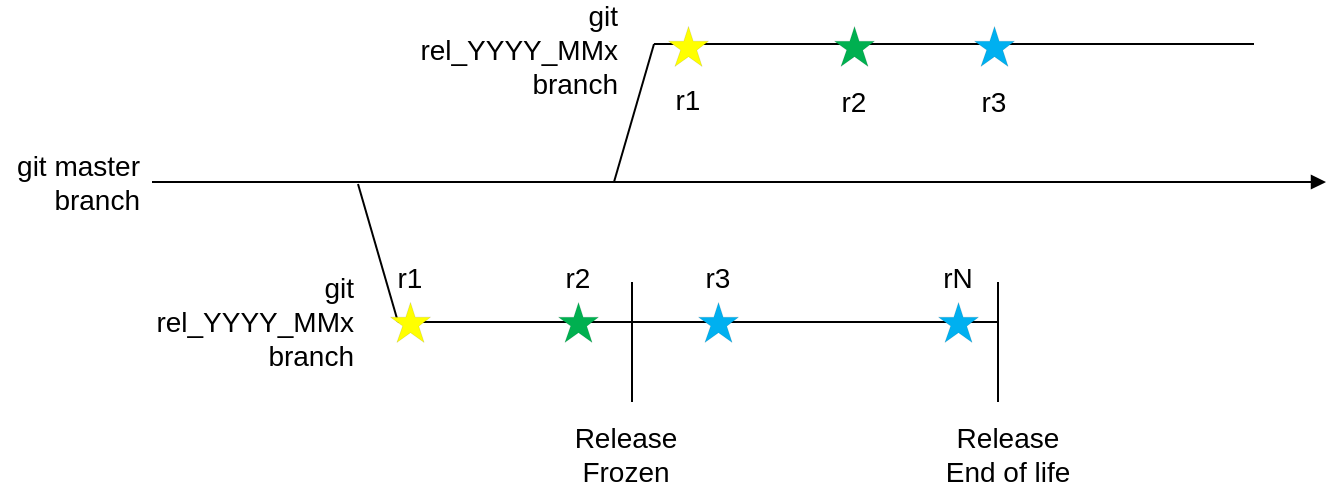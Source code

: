 <mxfile version="10.5.0" type="device"><diagram name="Page-1" id="0"><mxGraphModel dx="1076" dy="654" grid="1" gridSize="10" guides="1" tooltips="1" connect="1" arrows="1" fold="1" page="1" pageScale="1" pageWidth="850" pageHeight="1100" math="0" shadow="0"><root><mxCell id="0"/><mxCell id="1" parent="0"/><mxCell id="2" value="&lt;p style=&quot;margin: 0px; text-indent: 0px; direction: ltr; font-size: 14px;&quot;&gt;&lt;font style=&quot;font-size: 14px; color: rgb(0, 0, 0); direction: ltr; letter-spacing: 0px; line-height: 120%; opacity: 1;&quot;&gt;git master branch&lt;br style=&quot;font-size: 14px;&quot;&gt;&lt;/font&gt;&lt;/p&gt;" style="verticalAlign=middle;align=right;vsdxID=2;fillColor=none;gradientColor=none;shape=stencil(nZBLDoAgDERP0z3SIyjew0SURgSD+Lu9kMZoXLhwN9O+tukAlrNpJg1SzDH4QW/URgNYgZTkjA4UkwJUgGXng+6DX1zLfmoymdXo17xh5zmRJ6Q42BWCfc2oJfdAr+Yv+AP9Cb7OJ3H/2JG1HNGz/84klThPVCc=);strokeColor=none;labelBackgroundColor=none;rounded=0;html=1;whiteSpace=wrap;fontFamily=Helvetica;fontSize=14;" parent="1" vertex="1"><mxGeometry x="3" y="89" width="72" height="26" as="geometry"/></mxCell><mxCell id="3" value="&lt;p style=&quot;margin: 0px; text-indent: 0px; direction: ltr; font-size: 14px;&quot;&gt;&lt;font style=&quot;font-size: 14px; color: rgb(0, 0, 0); direction: ltr; letter-spacing: 0px; line-height: 120%; opacity: 1;&quot;&gt;git rel_YYYY_MMx&lt;br style=&quot;font-size: 14px;&quot;&gt; branch&lt;br style=&quot;font-size: 14px;&quot;&gt;&lt;/font&gt;&lt;/p&gt;" style="verticalAlign=middle;align=right;vsdxID=4;fillColor=none;gradientColor=none;shape=stencil(nZBLDoAgDERP0z3SIyjew0SURgSD+Lu9kMZoXLhwN9O+tukAlrNpJg1SzDH4QW/URgNYgZTkjA4UkwJUgGXng+6DX1zLfmoymdXo17xh5zmRJ6Q42BWCfc2oJfdAr+Yv+AP9Cb7OJ3H/2JG1HNGz/84klThPVCc=);strokeColor=none;flipV=1;labelBackgroundColor=none;rounded=0;html=1;whiteSpace=wrap;fontFamily=Helvetica;fontSize=14;" parent="1" vertex="1"><mxGeometry x="66" y="159" width="116" height="26" as="geometry"/></mxCell><mxCell id="4" value="&lt;p style=&quot;margin: 0px; text-indent: 0px; direction: ltr; font-size: 14px;&quot;&gt;&lt;font style=&quot;font-size: 14px; color: rgb(0, 0, 0); direction: ltr; letter-spacing: 0px; line-height: 120%; opacity: 1;&quot;&gt;git rel_YYYY_MMx&lt;br style=&quot;font-size: 14px;&quot;&gt; branch&lt;br style=&quot;font-size: 14px;&quot;&gt;&lt;/font&gt;&lt;/p&gt;" style="verticalAlign=middle;align=right;vsdxID=6;fillColor=none;gradientColor=none;shape=stencil(nZBLDoAgDERP0z3SIyjew0SURgSD+Lu9kMZoXLhwN9O+tukAlrNpJg1SzDH4QW/URgNYgZTkjA4UkwJUgGXng+6DX1zLfmoymdXo17xh5zmRJ6Q42BWCfc2oJfdAr+Yv+AP9Cb7OJ3H/2JG1HNGz/84klThPVCc=);strokeColor=none;labelBackgroundColor=none;rounded=0;html=1;whiteSpace=wrap;fontFamily=Helvetica;fontSize=14;" parent="1" vertex="1"><mxGeometry x="198" y="23" width="116" height="26" as="geometry"/></mxCell><mxCell id="33" style="vsdxID=8;edgeStyle=none;startArrow=none;endArrow=none;startSize=5;endSize=5;spacingTop=0;spacingBottom=0;spacingLeft=0;spacingRight=0;verticalAlign=middle;html=1;labelBackgroundColor=#ffffff;rounded=0;fontFamily=Helvetica;fontSize=13;" parent="1" edge="1"><mxGeometry relative="1" as="geometry"><mxPoint as="offset"/><Array as="points"/><mxPoint x="202" y="172" as="sourcePoint"/><mxPoint x="502" y="172" as="targetPoint"/></mxGeometry></mxCell><mxCell id="32" style="vsdxID=7;edgeStyle=none;startArrow=none;endArrow=none;startSize=5;endSize=5;spacingTop=0;spacingBottom=0;spacingLeft=0;spacingRight=0;verticalAlign=middle;html=1;labelBackgroundColor=#ffffff;rounded=0;fontFamily=Helvetica;fontSize=13;" parent="1" edge="1"><mxGeometry relative="1" as="geometry"><Array as="points"/><mxPoint x="182" y="103" as="sourcePoint"/><mxPoint x="202" y="172" as="targetPoint"/></mxGeometry></mxCell><mxCell id="5" value="" style="verticalAlign=middle;align=center;vsdxID=17;fillColor=#FFFF00;gradientColor=none;shape=stencil(vVPbcoMgEP0aHt0BkYvPafofTIPKlIqDtDF/HwxmGkxN05e+7Z49ezuwiO7GTg0alXgM3r3rozmEDtEXVJam77Q3IVqI7hHdNc7r1rvP/pD8Qc3M2fpwX3OFKeXhOaPEp+RRDlxckNdEVv4tRv1CloRc49if7rGFRiUQtlEXT4WazFh4F1Qwrs+msMq3uog9i8aqNguNR62HO3iZ0pr+ZiWW7/SAyQnIrUF/TCD4T3pFOge2EiwDF6LAIKqsMquB1P+lmKwAi6z9ddFnBBYMGH+gGYOaPl+cYqhWUkiQ9XbCLy8Sje+/3xhr0+ncxte3EqF0Z3R/Bg==);strokeColor=#000000;strokeWidth=0;labelBackgroundColor=none;rounded=0;html=1;whiteSpace=wrap;fontFamily=Helvetica;fontSize=13;" parent="1" vertex="1"><mxGeometry x="198" y="162" width="20" height="20" as="geometry"/></mxCell><mxCell id="6" value="&lt;font style=&quot;font-size: 14px; color: rgb(0, 0, 0); direction: ltr; letter-spacing: 0px; line-height: 120%; opacity: 1;&quot;&gt;r1&lt;br style=&quot;font-size: 14px;&quot;&gt;&lt;/font&gt;" style="verticalAlign=middle;align=center;vsdxID=19;fillColor=none;gradientColor=none;shape=stencil(nZBLDoAgDERP0z3SIyjew0SURgSD+Lu9kMZoXLhwN9O+tukAlrNpJg1SzDH4QW/URgNYgZTkjA4UkwJUgGXng+6DX1zLfmoymdXo17xh5zmRJ6Q42BWCfc2oJfdAr+Yv+AP9Cb7OJ3H/2JG1HNGz/84klThPVCc=);strokeColor=none;flipV=1;labelBackgroundColor=none;rounded=0;html=1;whiteSpace=wrap;fontFamily=Helvetica;fontSize=14;" parent="1" vertex="1"><mxGeometry x="188" y="140" width="40" height="20" as="geometry"/></mxCell><mxCell id="7" value="" style="verticalAlign=middle;align=center;vsdxID=20;fillColor=#00b050;gradientColor=none;shape=stencil(vVPbcoMgEP0aHt0BkYvPafofTIPKlIqDtDF/HwxmGkxN05e+7Z49ezuwiO7GTg0alXgM3r3rozmEDtEXVJam77Q3IVqI7hHdNc7r1rvP/pD8Qc3M2fpwX3OFKeXhOaPEp+RRDlxckNdEVv4tRv1CloRc49if7rGFRiUQtlEXT4WazFh4F1Qwrs+msMq3uog9i8aqNguNR62HO3iZ0pr+ZiWW7/SAyQnIrUF/TCD4T3pFOge2EiwDF6LAIKqsMquB1P+lmKwAi6z9ddFnBBYMGH+gGYOaPl+cYqhWUkiQ9XbCLy8Sje+/3xhr0+ncxte3EqF0Z3R/Bg==);strokeColor=#000000;strokeWidth=0;labelBackgroundColor=none;rounded=0;html=1;whiteSpace=wrap;fontFamily=Helvetica;fontSize=13;" parent="1" vertex="1"><mxGeometry x="282" y="162" width="20" height="20" as="geometry"/></mxCell><mxCell id="8" value="&lt;font style=&quot;font-size: 14px; color: rgb(0, 0, 0); direction: ltr; letter-spacing: 0px; line-height: 120%; opacity: 1;&quot;&gt;r2&lt;br style=&quot;font-size: 14px;&quot;&gt;&lt;/font&gt;" style="verticalAlign=middle;align=center;vsdxID=21;fillColor=none;gradientColor=none;shape=stencil(nZBLDoAgDERP0z3SIyjew0SURgSD+Lu9kMZoXLhwN9O+tukAlrNpJg1SzDH4QW/URgNYgZTkjA4UkwJUgGXng+6DX1zLfmoymdXo17xh5zmRJ6Q42BWCfc2oJfdAr+Yv+AP9Cb7OJ3H/2JG1HNGz/84klThPVCc=);strokeColor=none;flipV=1;labelBackgroundColor=none;rounded=0;html=1;whiteSpace=wrap;fontFamily=Helvetica;fontSize=14;" parent="1" vertex="1"><mxGeometry x="272" y="140" width="40" height="20" as="geometry"/></mxCell><mxCell id="9" value="" style="verticalAlign=middle;align=center;vsdxID=23;fillColor=#00b0f0;gradientColor=none;shape=stencil(vVPbcoMgEP0aHt0BkYvPafofTIPKlIqDtDF/HwxmGkxN05e+7Z49ezuwiO7GTg0alXgM3r3rozmEDtEXVJam77Q3IVqI7hHdNc7r1rvP/pD8Qc3M2fpwX3OFKeXhOaPEp+RRDlxckNdEVv4tRv1CloRc49if7rGFRiUQtlEXT4WazFh4F1Qwrs+msMq3uog9i8aqNguNR62HO3iZ0pr+ZiWW7/SAyQnIrUF/TCD4T3pFOge2EiwDF6LAIKqsMquB1P+lmKwAi6z9ddFnBBYMGH+gGYOaPl+cYqhWUkiQ9XbCLy8Sje+/3xhr0+ncxte3EqF0Z3R/Bg==);strokeColor=#000000;strokeWidth=0;labelBackgroundColor=none;rounded=0;html=1;whiteSpace=wrap;fontFamily=Helvetica;fontSize=13;" parent="1" vertex="1"><mxGeometry x="352" y="162" width="20" height="20" as="geometry"/></mxCell><mxCell id="10" value="&lt;font style=&quot;font-size: 14px; color: rgb(0, 0, 0); direction: ltr; letter-spacing: 0px; line-height: 120%; opacity: 1;&quot;&gt;r3&lt;br style=&quot;font-size: 14px;&quot;&gt;&lt;/font&gt;" style="verticalAlign=middle;align=center;vsdxID=24;fillColor=none;gradientColor=none;shape=stencil(nZBLDoAgDERP0z3SIyjew0SURgSD+Lu9kMZoXLhwN9O+tukAlrNpJg1SzDH4QW/URgNYgZTkjA4UkwJUgGXng+6DX1zLfmoymdXo17xh5zmRJ6Q42BWCfc2oJfdAr+Yv+AP9Cb7OJ3H/2JG1HNGz/84klThPVCc=);strokeColor=none;flipV=1;labelBackgroundColor=none;rounded=0;html=1;whiteSpace=wrap;fontFamily=Helvetica;fontSize=14;" parent="1" vertex="1"><mxGeometry x="342" y="140" width="40" height="20" as="geometry"/></mxCell><mxCell id="34" style="vsdxID=28;edgeStyle=none;startArrow=none;endArrow=none;startSize=5;endSize=5;spacingTop=0;spacingBottom=0;spacingLeft=0;spacingRight=0;verticalAlign=middle;html=1;labelBackgroundColor=#ffffff;rounded=0;fontFamily=Helvetica;fontSize=13;" parent="1" edge="1"><mxGeometry relative="1" as="geometry"><Array as="points"/><mxPoint x="502" y="212" as="sourcePoint"/><mxPoint x="502" y="152" as="targetPoint"/></mxGeometry></mxCell><mxCell id="35" style="vsdxID=30;edgeStyle=none;startArrow=none;endArrow=none;startSize=5;endSize=5;spacingTop=0;spacingBottom=0;spacingLeft=0;spacingRight=0;verticalAlign=middle;html=1;labelBackgroundColor=#ffffff;rounded=0;fontFamily=Helvetica;fontSize=13;" parent="1" edge="1"><mxGeometry relative="1" as="geometry"><Array as="points"/><mxPoint x="319" y="212" as="sourcePoint"/><mxPoint x="319" y="152" as="targetPoint"/></mxGeometry></mxCell><mxCell id="37" style="vsdxID=33;edgeStyle=none;startArrow=none;endArrow=none;startSize=5;endSize=5;spacingTop=0;spacingBottom=0;spacingLeft=0;spacingRight=0;verticalAlign=middle;html=1;labelBackgroundColor=#ffffff;rounded=0;fontFamily=Helvetica;fontSize=13;" parent="1" edge="1"><mxGeometry relative="1" as="geometry"><mxPoint as="offset"/><Array as="points"/><mxPoint x="330" y="33" as="sourcePoint"/><mxPoint x="630" y="33" as="targetPoint"/></mxGeometry></mxCell><mxCell id="36" style="vsdxID=32;edgeStyle=none;startArrow=none;endArrow=none;startSize=5;endSize=5;spacingTop=0;spacingBottom=0;spacingLeft=0;spacingRight=0;verticalAlign=middle;html=1;labelBackgroundColor=#ffffff;rounded=0;fontFamily=Helvetica;fontSize=13;" parent="1" edge="1"><mxGeometry relative="1" as="geometry"><Array as="points"/><mxPoint x="310" y="102" as="sourcePoint"/><mxPoint x="330" y="33" as="targetPoint"/></mxGeometry></mxCell><mxCell id="11" value="" style="verticalAlign=middle;align=center;vsdxID=26;fillColor=#00b0f0;gradientColor=none;shape=stencil(vVPbcoMgEP0aHt0BkYvPafofTIPKlIqDtDF/HwxmGkxN05e+7Z49ezuwiO7GTg0alXgM3r3rozmEDtEXVJam77Q3IVqI7hHdNc7r1rvP/pD8Qc3M2fpwX3OFKeXhOaPEp+RRDlxckNdEVv4tRv1CloRc49if7rGFRiUQtlEXT4WazFh4F1Qwrs+msMq3uog9i8aqNguNR62HO3iZ0pr+ZiWW7/SAyQnIrUF/TCD4T3pFOge2EiwDF6LAIKqsMquB1P+lmKwAi6z9ddFnBBYMGH+gGYOaPl+cYqhWUkiQ9XbCLy8Sje+/3xhr0+ncxte3EqF0Z3R/Bg==);strokeColor=#000000;strokeWidth=0;labelBackgroundColor=none;rounded=0;html=1;whiteSpace=wrap;fontFamily=Helvetica;fontSize=13;" parent="1" vertex="1"><mxGeometry x="472" y="162" width="20" height="20" as="geometry"/></mxCell><mxCell id="12" value="&lt;font style=&quot;font-size: 14px; color: rgb(0, 0, 0); direction: ltr; letter-spacing: 0px; line-height: 120%; opacity: 1;&quot;&gt;rN&lt;br style=&quot;font-size: 14px;&quot;&gt;&lt;/font&gt;" style="verticalAlign=middle;align=center;vsdxID=27;fillColor=none;gradientColor=none;shape=stencil(nZBLDoAgDERP0z3SIyjew0SURgSD+Lu9kMZoXLhwN9O+tukAlrNpJg1SzDH4QW/URgNYgZTkjA4UkwJUgGXng+6DX1zLfmoymdXo17xh5zmRJ6Q42BWCfc2oJfdAr+Yv+AP9Cb7OJ3H/2JG1HNGz/84klThPVCc=);strokeColor=none;flipV=1;labelBackgroundColor=none;rounded=0;html=1;whiteSpace=wrap;fontFamily=Helvetica;fontSize=14;" parent="1" vertex="1"><mxGeometry x="462" y="140" width="40" height="20" as="geometry"/></mxCell><mxCell id="13" value="&lt;font style=&quot;font-size: 14px; color: rgb(0, 0, 0); direction: ltr; letter-spacing: 0px; line-height: 120%; opacity: 1;&quot;&gt;Release&lt;br style=&quot;font-size: 14px;&quot;&gt;End of life&lt;br style=&quot;font-size: 14px;&quot;&gt;&lt;/font&gt;" style="verticalAlign=middle;align=center;vsdxID=29;fillColor=none;gradientColor=none;shape=stencil(nZBLDoAgDERP0z3SIyjew0SURgSD+Lu9kMZoXLhwN9O+tukAlrNpJg1SzDH4QW/URgNYgZTkjA4UkwJUgGXng+6DX1zLfmoymdXo17xh5zmRJ6Q42BWCfc2oJfdAr+Yv+AP9Cb7OJ3H/2JG1HNGz/84klThPVCc=);strokeColor=none;flipV=1;labelBackgroundColor=none;rounded=0;html=1;whiteSpace=wrap;fontFamily=Helvetica;fontSize=14;" parent="1" vertex="1"><mxGeometry x="464" y="222" width="86" height="32" as="geometry"/></mxCell><mxCell id="14" value="&lt;font style=&quot;font-size: 14px; color: rgb(0, 0, 0); direction: ltr; letter-spacing: 0px; line-height: 120%; opacity: 1;&quot;&gt;Release&lt;br style=&quot;font-size: 14px;&quot;&gt;Frozen&lt;br style=&quot;font-size: 14px;&quot;&gt;&lt;/font&gt;" style="verticalAlign=middle;align=center;vsdxID=31;fillColor=none;gradientColor=none;shape=stencil(nZBLDoAgDERP0z3SIyjew0SURgSD+Lu9kMZoXLhwN9O+tukAlrNpJg1SzDH4QW/URgNYgZTkjA4UkwJUgGXng+6DX1zLfmoymdXo17xh5zmRJ6Q42BWCfc2oJfdAr+Yv+AP9Cb7OJ3H/2JG1HNGz/84klThPVCc=);strokeColor=none;flipV=1;labelBackgroundColor=none;rounded=0;html=1;whiteSpace=wrap;fontFamily=Helvetica;fontSize=14;" parent="1" vertex="1"><mxGeometry x="273" y="222" width="86" height="32" as="geometry"/></mxCell><mxCell id="24" value="" style="verticalAlign=middle;align=center;vsdxID=67;fillColor=#FFFF00;gradientColor=none;shape=stencil(vVPbcoMgEP0aHt0BkYvPafofTIPKlIqDtDF/HwxmGkxN05e+7Z49ezuwiO7GTg0alXgM3r3rozmEDtEXVJam77Q3IVqI7hHdNc7r1rvP/pD8Qc3M2fpwX3OFKeXhOaPEp+RRDlxckNdEVv4tRv1CloRc49if7rGFRiUQtlEXT4WazFh4F1Qwrs+msMq3uog9i8aqNguNR62HO3iZ0pr+ZiWW7/SAyQnIrUF/TCD4T3pFOge2EiwDF6LAIKqsMquB1P+lmKwAi6z9ddFnBBYMGH+gGYOaPl+cYqhWUkiQ9XbCLy8Sje+/3xhr0+ncxte3EqF0Z3R/Bg==);strokeColor=#000000;strokeWidth=0;labelBackgroundColor=none;rounded=0;html=1;whiteSpace=wrap;fontFamily=Helvetica;fontSize=13;" parent="1" vertex="1"><mxGeometry x="337" y="24" width="20" height="20" as="geometry"/></mxCell><mxCell id="25" value="" style="verticalAlign=middle;align=center;vsdxID=68;fillColor=#00b050;gradientColor=none;shape=stencil(vVPbcoMgEP0aHt0BkYvPafofTIPKlIqDtDF/HwxmGkxN05e+7Z49ezuwiO7GTg0alXgM3r3rozmEDtEXVJam77Q3IVqI7hHdNc7r1rvP/pD8Qc3M2fpwX3OFKeXhOaPEp+RRDlxckNdEVv4tRv1CloRc49if7rGFRiUQtlEXT4WazFh4F1Qwrs+msMq3uog9i8aqNguNR62HO3iZ0pr+ZiWW7/SAyQnIrUF/TCD4T3pFOge2EiwDF6LAIKqsMquB1P+lmKwAi6z9ddFnBBYMGH+gGYOaPl+cYqhWUkiQ9XbCLy8Sje+/3xhr0+ncxte3EqF0Z3R/Bg==);strokeColor=#000000;strokeWidth=0;labelBackgroundColor=none;rounded=0;html=1;whiteSpace=wrap;fontFamily=Helvetica;fontSize=13;" parent="1" vertex="1"><mxGeometry x="420" y="24" width="20" height="20" as="geometry"/></mxCell><mxCell id="26" value="&lt;font style=&quot;font-size: 14px; color: rgb(0, 0, 0); direction: ltr; letter-spacing: 0px; line-height: 120%; opacity: 1;&quot;&gt;r2&lt;br style=&quot;font-size: 14px;&quot;&gt;&lt;/font&gt;" style="verticalAlign=middle;align=center;vsdxID=69;fillColor=none;gradientColor=none;shape=stencil(nZBLDoAgDERP0z3SIyjew0SURgSD+Lu9kMZoXLhwN9O+tukAlrNpJg1SzDH4QW/URgNYgZTkjA4UkwJUgGXng+6DX1zLfmoymdXo17xh5zmRJ6Q42BWCfc2oJfdAr+Yv+AP9Cb7OJ3H/2JG1HNGz/84klThPVCc=);strokeColor=none;flipV=1;labelBackgroundColor=none;rounded=0;html=1;whiteSpace=wrap;fontFamily=Helvetica;fontSize=14;" parent="1" vertex="1"><mxGeometry x="410" y="52" width="40" height="20" as="geometry"/></mxCell><mxCell id="27" value="" style="verticalAlign=middle;align=center;vsdxID=70;fillColor=#00b0f0;gradientColor=none;shape=stencil(vVPbcoMgEP0aHt0BkYvPafofTIPKlIqDtDF/HwxmGkxN05e+7Z49ezuwiO7GTg0alXgM3r3rozmEDtEXVJam77Q3IVqI7hHdNc7r1rvP/pD8Qc3M2fpwX3OFKeXhOaPEp+RRDlxckNdEVv4tRv1CloRc49if7rGFRiUQtlEXT4WazFh4F1Qwrs+msMq3uog9i8aqNguNR62HO3iZ0pr+ZiWW7/SAyQnIrUF/TCD4T3pFOge2EiwDF6LAIKqsMquB1P+lmKwAi6z9ddFnBBYMGH+gGYOaPl+cYqhWUkiQ9XbCLy8Sje+/3xhr0+ncxte3EqF0Z3R/Bg==);strokeColor=#000000;strokeWidth=0;labelBackgroundColor=none;rounded=0;html=1;whiteSpace=wrap;fontFamily=Helvetica;fontSize=13;" parent="1" vertex="1"><mxGeometry x="490" y="24" width="20" height="20" as="geometry"/></mxCell><mxCell id="28" value="&lt;font style=&quot;font-size: 14px; color: rgb(0, 0, 0); direction: ltr; letter-spacing: 0px; line-height: 120%; opacity: 1;&quot;&gt;r3&lt;br style=&quot;font-size: 14px;&quot;&gt;&lt;/font&gt;" style="verticalAlign=middle;align=center;vsdxID=71;fillColor=none;gradientColor=none;shape=stencil(nZBLDoAgDERP0z3SIyjew0SURgSD+Lu9kMZoXLhwN9O+tukAlrNpJg1SzDH4QW/URgNYgZTkjA4UkwJUgGXng+6DX1zLfmoymdXo17xh5zmRJ6Q42BWCfc2oJfdAr+Yv+AP9Cb7OJ3H/2JG1HNGz/84klThPVCc=);strokeColor=none;flipV=1;labelBackgroundColor=none;rounded=0;html=1;whiteSpace=wrap;fontFamily=Helvetica;fontSize=14;" parent="1" vertex="1"><mxGeometry x="480" y="52" width="40" height="20" as="geometry"/></mxCell><mxCell id="29" value="&lt;font style=&quot;font-size: 14px; color: rgb(0, 0, 0); direction: ltr; letter-spacing: 0px; line-height: 120%; opacity: 1;&quot;&gt;r1&lt;br style=&quot;font-size: 14px;&quot;&gt;&lt;/font&gt;" style="verticalAlign=middle;align=center;vsdxID=73;fillColor=none;gradientColor=none;shape=stencil(nZBLDoAgDERP0z3SIyjew0SURgSD+Lu9kMZoXLhwN9O+tukAlrNpJg1SzDH4QW/URgNYgZTkjA4UkwJUgGXng+6DX1zLfmoymdXo17xh5zmRJ6Q42BWCfc2oJfdAr+Yv+AP9Cb7OJ3H/2JG1HNGz/84klThPVCc=);strokeColor=none;flipV=1;labelBackgroundColor=none;rounded=0;html=1;whiteSpace=wrap;fontFamily=Helvetica;fontSize=14;" parent="1" vertex="1"><mxGeometry x="327" y="51" width="40" height="20" as="geometry"/></mxCell><mxCell id="31" style="vsdxID=1;edgeStyle=none;startArrow=none;endArrow=block;startSize=5;endSize=5;spacingTop=0;spacingBottom=0;spacingLeft=0;spacingRight=0;verticalAlign=middle;html=1;labelBackgroundColor=#ffffff;rounded=0;fontFamily=Helvetica;fontSize=13;" parent="1" edge="1"><mxGeometry relative="1" as="geometry"><mxPoint as="offset"/><Array as="points"/><mxPoint x="79" y="102" as="sourcePoint"/><mxPoint x="666" y="102" as="targetPoint"/></mxGeometry></mxCell></root></mxGraphModel></diagram></mxfile>